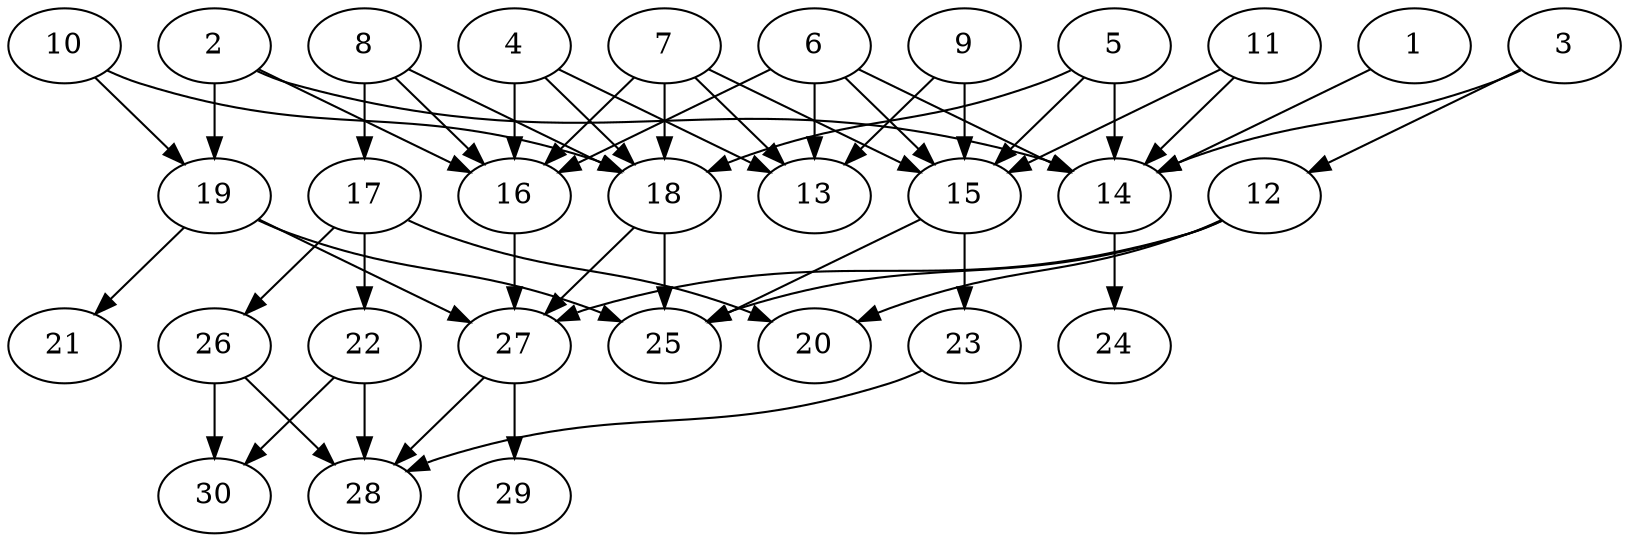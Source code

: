 // DAG automatically generated by daggen at Thu Oct  3 14:04:19 2019
// ./daggen --dot -n 30 --ccr 0.4 --fat 0.7 --regular 0.7 --density 0.5 --mindata 5242880 --maxdata 52428800 
digraph G {
  1 [size="31616000", alpha="0.16", expect_size="12646400"] 
  1 -> 14 [size ="12646400"]
  2 [size="18291200", alpha="0.04", expect_size="7316480"] 
  2 -> 14 [size ="7316480"]
  2 -> 16 [size ="7316480"]
  2 -> 19 [size ="7316480"]
  3 [size="126668800", alpha="0.08", expect_size="50667520"] 
  3 -> 12 [size ="50667520"]
  3 -> 14 [size ="50667520"]
  4 [size="121395200", alpha="0.18", expect_size="48558080"] 
  4 -> 13 [size ="48558080"]
  4 -> 16 [size ="48558080"]
  4 -> 18 [size ="48558080"]
  5 [size="106306560", alpha="0.18", expect_size="42522624"] 
  5 -> 14 [size ="42522624"]
  5 -> 15 [size ="42522624"]
  5 -> 18 [size ="42522624"]
  6 [size="47744000", alpha="0.03", expect_size="19097600"] 
  6 -> 13 [size ="19097600"]
  6 -> 14 [size ="19097600"]
  6 -> 15 [size ="19097600"]
  6 -> 16 [size ="19097600"]
  7 [size="76582400", alpha="0.10", expect_size="30632960"] 
  7 -> 13 [size ="30632960"]
  7 -> 15 [size ="30632960"]
  7 -> 16 [size ="30632960"]
  7 -> 18 [size ="30632960"]
  8 [size="130204160", alpha="0.19", expect_size="52081664"] 
  8 -> 16 [size ="52081664"]
  8 -> 17 [size ="52081664"]
  8 -> 18 [size ="52081664"]
  9 [size="89392640", alpha="0.12", expect_size="35757056"] 
  9 -> 13 [size ="35757056"]
  9 -> 15 [size ="35757056"]
  10 [size="67914240", alpha="0.15", expect_size="27165696"] 
  10 -> 18 [size ="27165696"]
  10 -> 19 [size ="27165696"]
  11 [size="31004160", alpha="0.05", expect_size="12401664"] 
  11 -> 14 [size ="12401664"]
  11 -> 15 [size ="12401664"]
  12 [size="125309440", alpha="0.09", expect_size="50123776"] 
  12 -> 20 [size ="50123776"]
  12 -> 25 [size ="50123776"]
  12 -> 27 [size ="50123776"]
  13 [size="32309760", alpha="0.12", expect_size="12923904"] 
  14 [size="81018880", alpha="0.09", expect_size="32407552"] 
  14 -> 24 [size ="32407552"]
  15 [size="69012480", alpha="0.02", expect_size="27604992"] 
  15 -> 23 [size ="27604992"]
  15 -> 25 [size ="27604992"]
  16 [size="59087360", alpha="0.09", expect_size="23634944"] 
  16 -> 27 [size ="23634944"]
  17 [size="74979840", alpha="0.05", expect_size="29991936"] 
  17 -> 20 [size ="29991936"]
  17 -> 22 [size ="29991936"]
  17 -> 26 [size ="29991936"]
  18 [size="18552320", alpha="0.19", expect_size="7420928"] 
  18 -> 25 [size ="7420928"]
  18 -> 27 [size ="7420928"]
  19 [size="13514240", alpha="0.15", expect_size="5405696"] 
  19 -> 21 [size ="5405696"]
  19 -> 25 [size ="5405696"]
  19 -> 27 [size ="5405696"]
  20 [size="84049920", alpha="0.15", expect_size="33619968"] 
  21 [size="57111040", alpha="0.17", expect_size="22844416"] 
  22 [size="88161280", alpha="0.01", expect_size="35264512"] 
  22 -> 28 [size ="35264512"]
  22 -> 30 [size ="35264512"]
  23 [size="21498880", alpha="0.04", expect_size="8599552"] 
  23 -> 28 [size ="8599552"]
  24 [size="93306880", alpha="0.06", expect_size="37322752"] 
  25 [size="28951040", alpha="0.03", expect_size="11580416"] 
  26 [size="43294720", alpha="0.06", expect_size="17317888"] 
  26 -> 28 [size ="17317888"]
  26 -> 30 [size ="17317888"]
  27 [size="95623680", alpha="0.20", expect_size="38249472"] 
  27 -> 28 [size ="38249472"]
  27 -> 29 [size ="38249472"]
  28 [size="124746240", alpha="0.13", expect_size="49898496"] 
  29 [size="120832000", alpha="0.00", expect_size="48332800"] 
  30 [size="89991680", alpha="0.16", expect_size="35996672"] 
}
